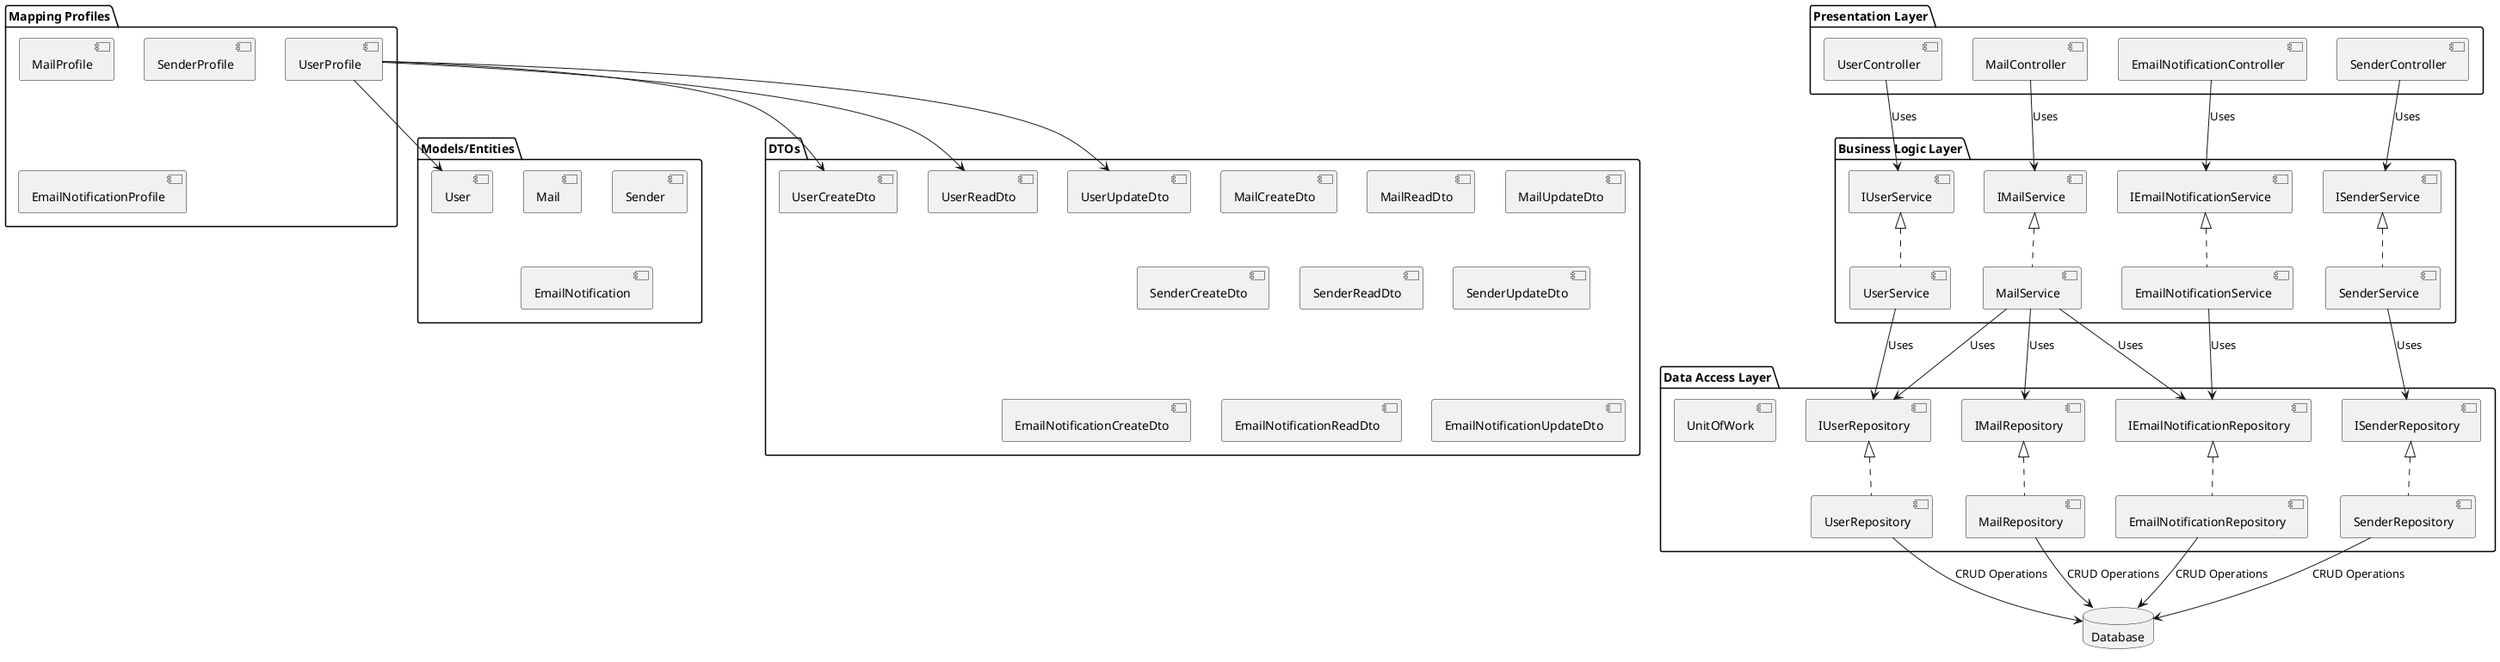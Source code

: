 @startuml
' Define components
package "Presentation Layer" as Presentation {
    [UserController]
    [MailController]
    [SenderController]
    [EmailNotificationController]
}

package "Business Logic Layer" as BusinessLogic {
    [IUserService]
    [UserService]
    [IMailService]
    [MailService]
    [ISenderService]
    [SenderService]
    [IEmailNotificationService]
    [EmailNotificationService]
}

package "Data Access Layer" as DataAccess {
    [IUserRepository]
    [UserRepository]
    [IMailRepository]
    [MailRepository]
    [ISenderRepository]
    [SenderRepository]
    [IEmailNotificationRepository]
    [EmailNotificationRepository]
    [UnitOfWork]
}

package "Models/Entities" as Models {
    [User]
    [Mail]
    [Sender]
    [EmailNotification]
}

package "DTOs" as DTOs {
    [UserCreateDto]
    [UserReadDto]
    [UserUpdateDto]
    [MailCreateDto]
    [MailReadDto]
    [MailUpdateDto]
    [SenderCreateDto]
    [SenderReadDto]
    [SenderUpdateDto]
    [EmailNotificationCreateDto]
    [EmailNotificationReadDto]
    [EmailNotificationUpdateDto]
}

package "Mapping Profiles" as Mapping {
    [UserProfile]
    [MailProfile]
    [SenderProfile]
    [EmailNotificationProfile]
}

database "Database" as DB

' Define relationships
[UserController] --> [IUserService] : Uses
[MailController] --> [IMailService] : Uses
[SenderController] --> [ISenderService] : Uses
[EmailNotificationController] --> [IEmailNotificationService] : Uses

[IUserService] <|.. [UserService]
[IMailService] <|.. [MailService]
[ISenderService] <|.. [SenderService]
[IEmailNotificationService] <|.. [EmailNotificationService]

[UserService] --> [IUserRepository] : Uses
[MailService] --> [IMailRepository] : Uses
[MailService] --> [IUserRepository] : Uses
[MailService] --> [IEmailNotificationRepository] : Uses
[SenderService] --> [ISenderRepository] : Uses
[EmailNotificationService] --> [IEmailNotificationRepository] : Uses

[IUserRepository] <|.. [UserRepository]
[IMailRepository] <|.. [MailRepository]
[ISenderRepository] <|.. [SenderRepository]
[IEmailNotificationRepository] <|.. [EmailNotificationRepository]

[UserRepository] --> DB : CRUD Operations
[MailRepository] --> DB : CRUD Operations
[SenderRepository] --> DB : CRUD Operations
[EmailNotificationRepository] --> DB : CRUD Operations

' Mapping Profiles
[UserProfile] --> [User]
[UserProfile] --> [UserCreateDto]
[UserProfile] --> [UserReadDto]
[UserProfile] --> [UserUpdateDto]

@enduml